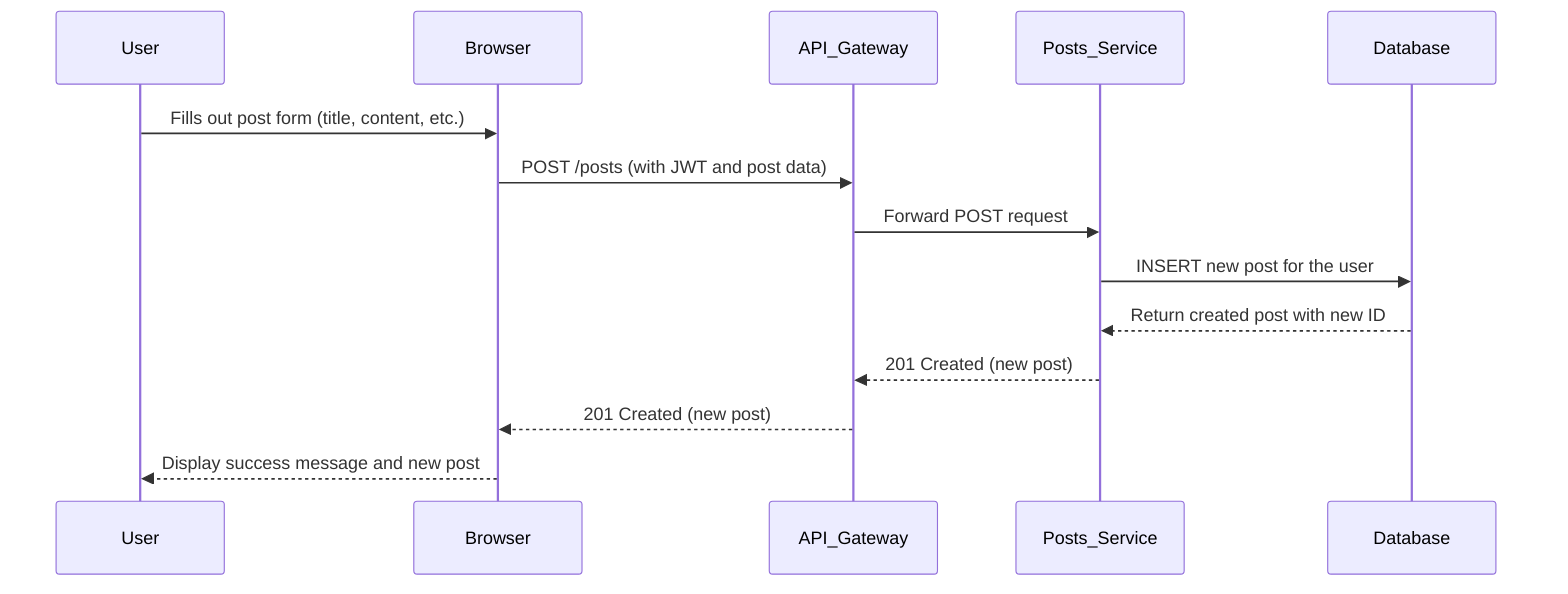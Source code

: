 sequenceDiagram
    participant User
    participant Browser
    participant API_Gateway
    participant Posts_Service
    participant Database

    User->>Browser: Fills out post form (title, content, etc.)
    Browser->>API_Gateway: POST /posts (with JWT and post data)
    API_Gateway->>Posts_Service: Forward POST request
    Posts_Service->>Database: INSERT new post for the user
    Database-->>Posts_Service: Return created post with new ID
    Posts_Service-->>API_Gateway: 201 Created (new post)
    API_Gateway-->>Browser: 201 Created (new post)
    Browser-->>User: Display success message and new post